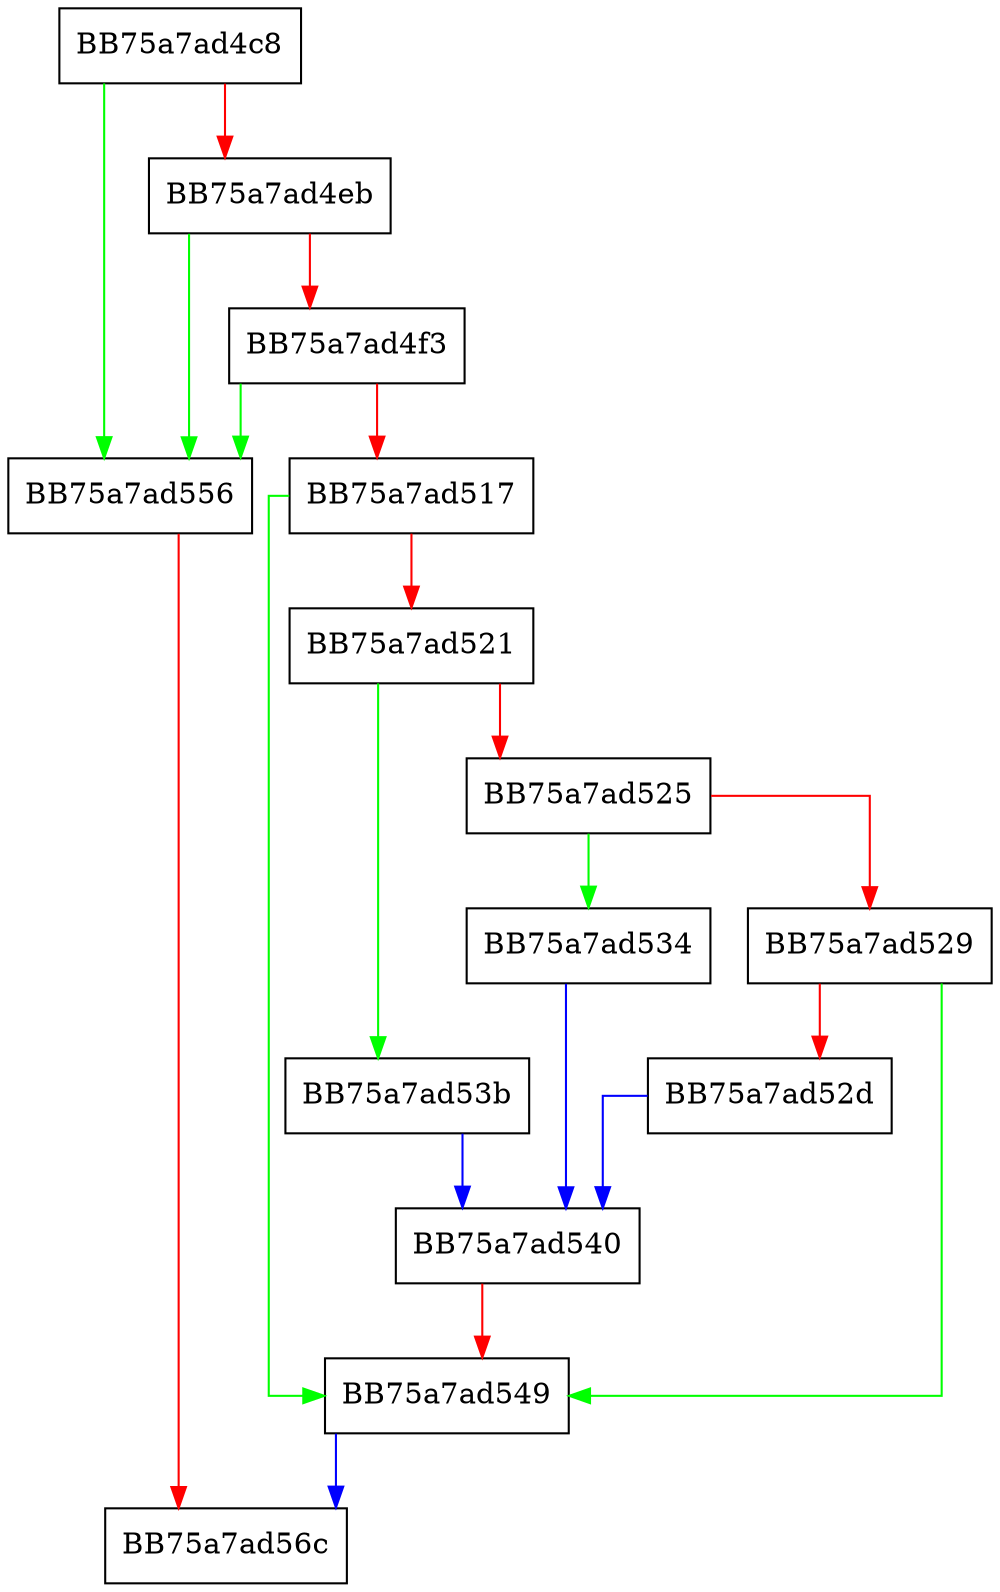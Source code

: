 digraph __acrt_lowio_set_os_handle {
  node [shape="box"];
  graph [splines=ortho];
  BB75a7ad4c8 -> BB75a7ad556 [color="green"];
  BB75a7ad4c8 -> BB75a7ad4eb [color="red"];
  BB75a7ad4eb -> BB75a7ad556 [color="green"];
  BB75a7ad4eb -> BB75a7ad4f3 [color="red"];
  BB75a7ad4f3 -> BB75a7ad556 [color="green"];
  BB75a7ad4f3 -> BB75a7ad517 [color="red"];
  BB75a7ad517 -> BB75a7ad549 [color="green"];
  BB75a7ad517 -> BB75a7ad521 [color="red"];
  BB75a7ad521 -> BB75a7ad53b [color="green"];
  BB75a7ad521 -> BB75a7ad525 [color="red"];
  BB75a7ad525 -> BB75a7ad534 [color="green"];
  BB75a7ad525 -> BB75a7ad529 [color="red"];
  BB75a7ad529 -> BB75a7ad549 [color="green"];
  BB75a7ad529 -> BB75a7ad52d [color="red"];
  BB75a7ad52d -> BB75a7ad540 [color="blue"];
  BB75a7ad534 -> BB75a7ad540 [color="blue"];
  BB75a7ad53b -> BB75a7ad540 [color="blue"];
  BB75a7ad540 -> BB75a7ad549 [color="red"];
  BB75a7ad549 -> BB75a7ad56c [color="blue"];
  BB75a7ad556 -> BB75a7ad56c [color="red"];
}